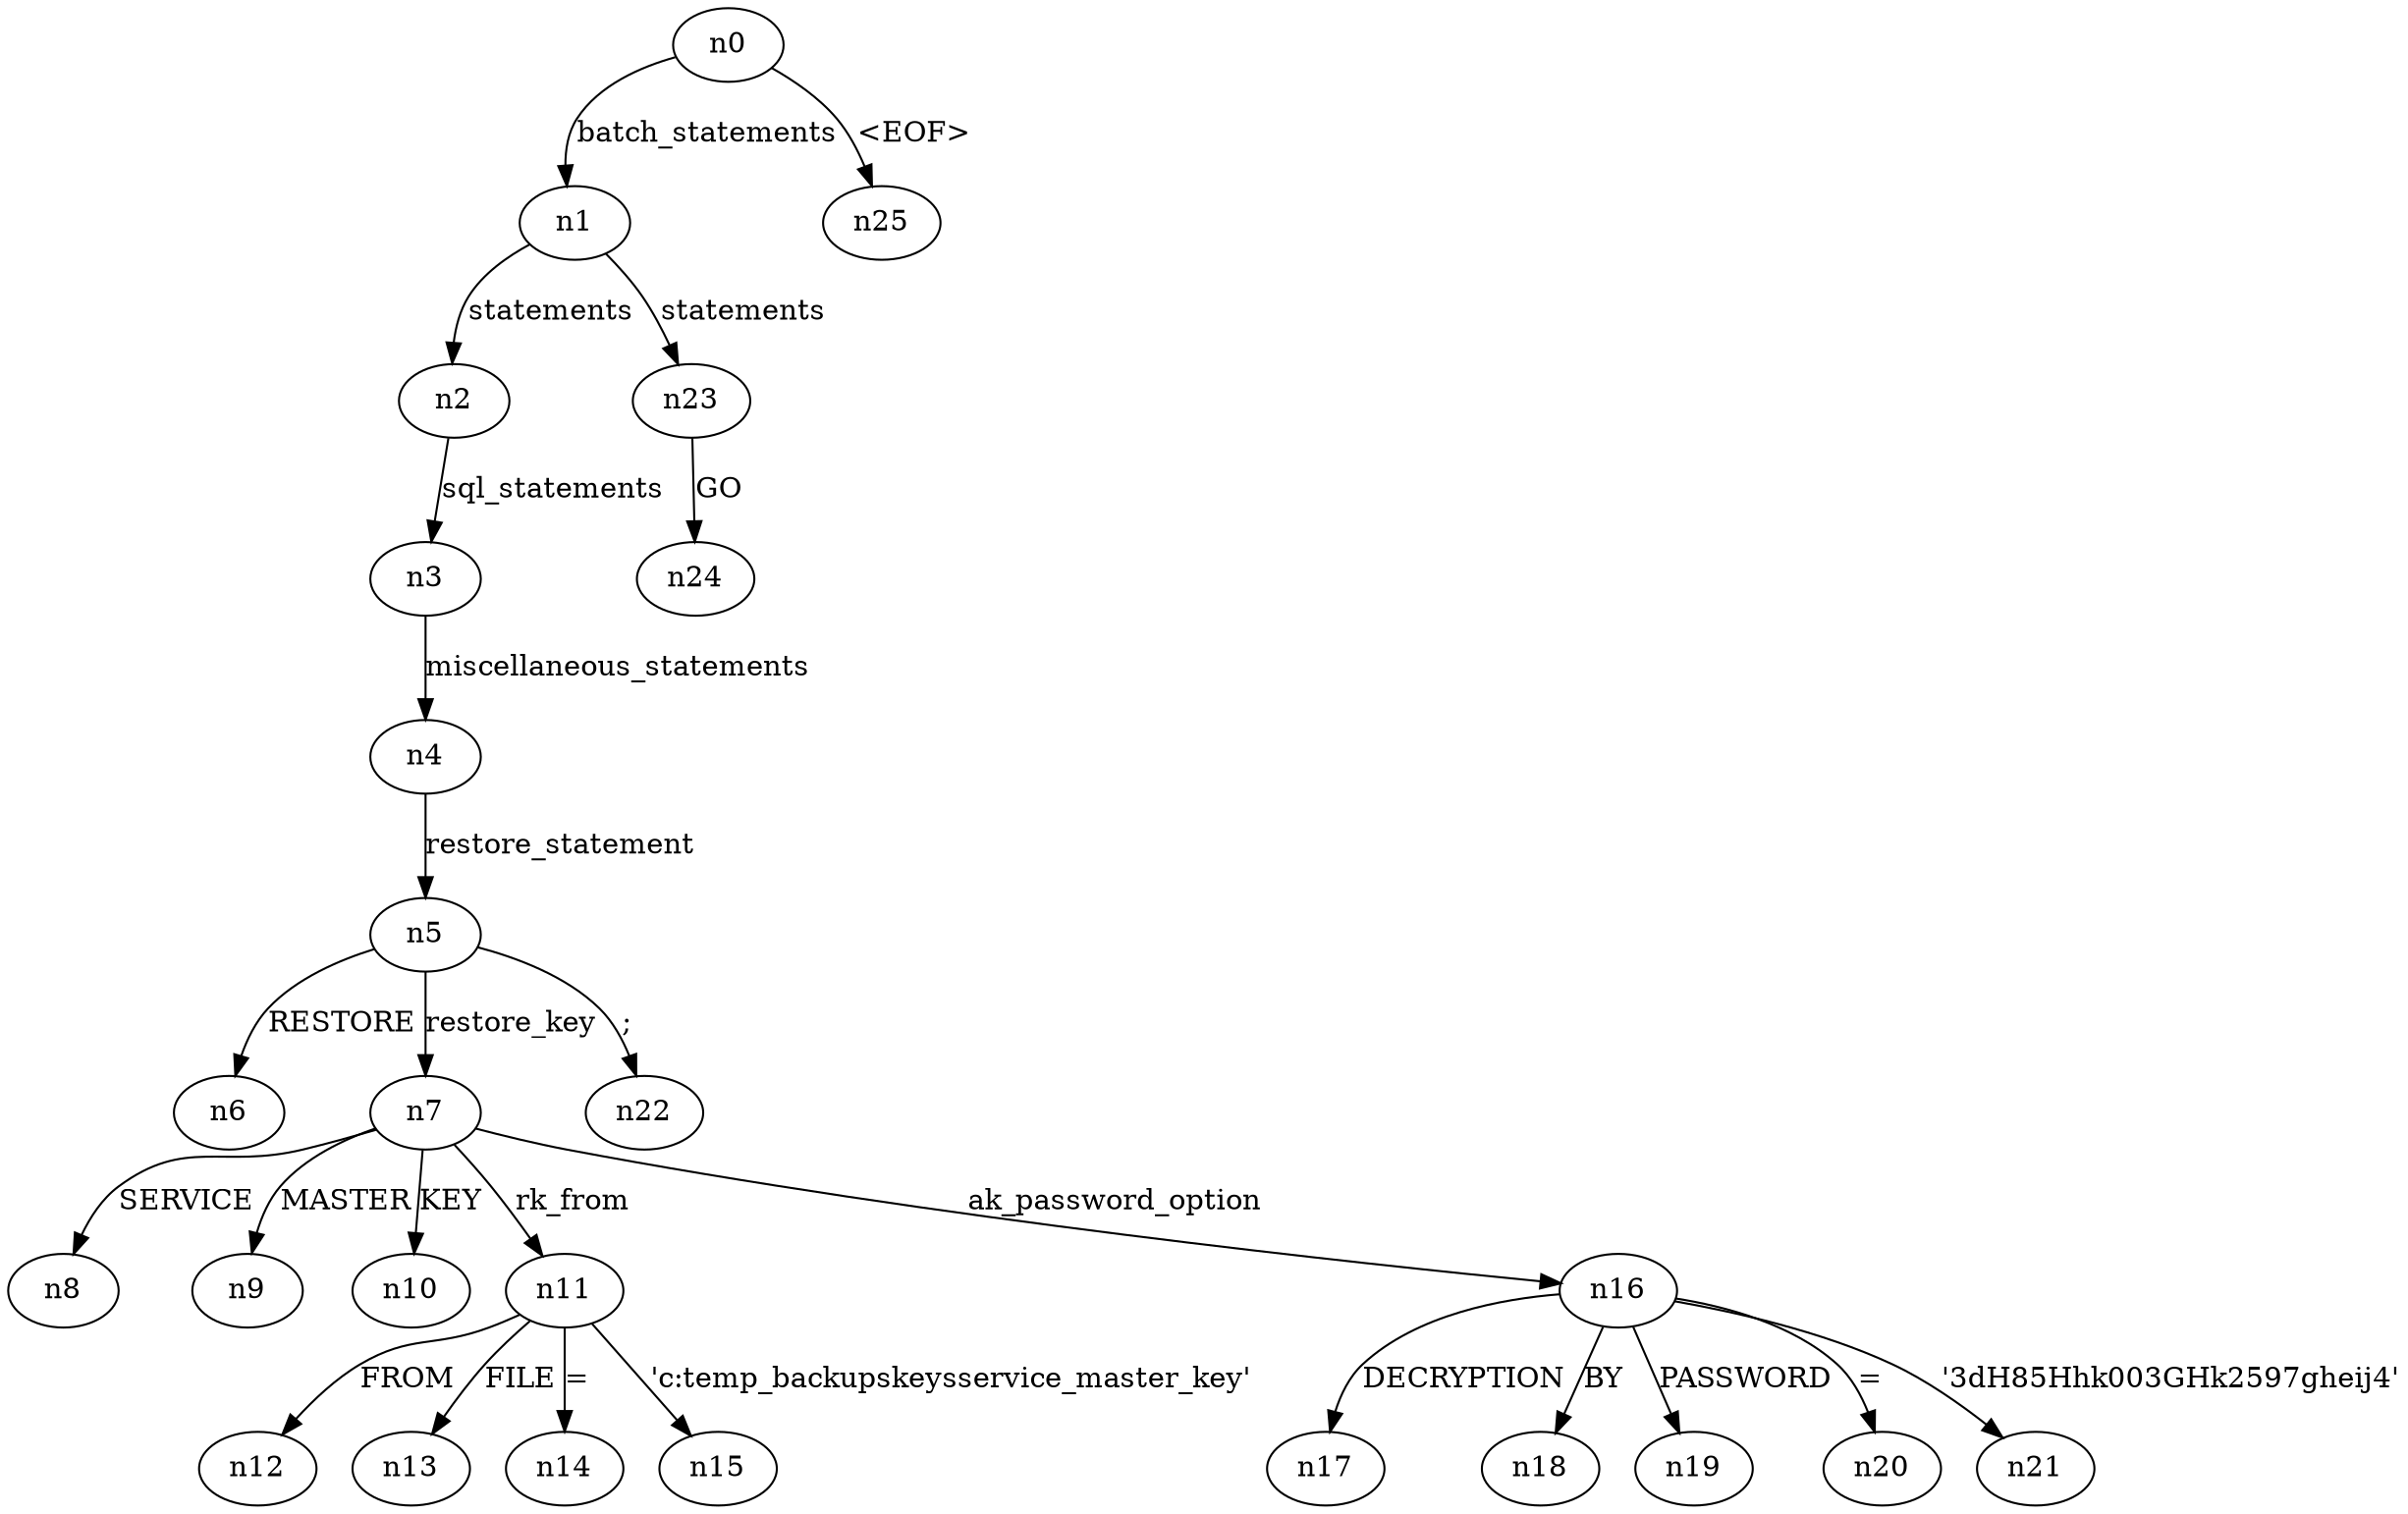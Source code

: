digraph ParseTree {
  n0 -> n1 [label="batch_statements"];
  n1 -> n2 [label="statements"];
  n2 -> n3 [label="sql_statements"];
  n3 -> n4 [label="miscellaneous_statements"];
  n4 -> n5 [label="restore_statement"];
  n5 -> n6 [label="RESTORE"];
  n5 -> n7 [label="restore_key"];
  n7 -> n8 [label="SERVICE"];
  n7 -> n9 [label="MASTER"];
  n7 -> n10 [label="KEY"];
  n7 -> n11 [label="rk_from"];
  n11 -> n12 [label="FROM"];
  n11 -> n13 [label="FILE"];
  n11 -> n14 [label="="];
  n11 -> n15 [label="'c:\temp_backups\keys\service_master_key'"];
  n7 -> n16 [label="ak_password_option"];
  n16 -> n17 [label="DECRYPTION"];
  n16 -> n18 [label="BY"];
  n16 -> n19 [label="PASSWORD"];
  n16 -> n20 [label="="];
  n16 -> n21 [label="'3dH85Hhk003GHk2597gheij4'"];
  n5 -> n22 [label=";"];
  n1 -> n23 [label="statements"];
  n23 -> n24 [label="GO"];
  n0 -> n25 [label="<EOF>"];
}